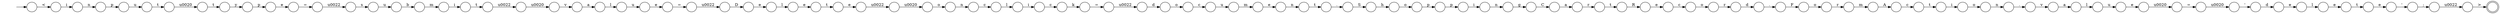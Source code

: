 digraph Automaton {
  rankdir = LR;
  0 [shape=circle,label=""];
  0 -> 30 [label="i"]
  1 [shape=circle,label=""];
  1 -> 11 [label="p"]
  2 [shape=circle,label=""];
  2 -> 25 [label="\u0022"]
  3 [shape=circle,label=""];
  3 -> 72 [label="p"]
  4 [shape=circle,label=""];
  4 -> 1 [label="n"]
  5 [shape=circle,label=""];
  5 -> 64 [label="\u0020"]
  6 [shape=circle,label=""];
  6 -> 79 [label="\u0020"]
  7 [shape=circle,label=""];
  7 -> 44 [label="\u0020"]
  8 [shape=circle,label=""];
  8 -> 66 [label="l"]
  9 [shape=circle,label=""];
  9 -> 94 [label="t"]
  10 [shape=circle,label=""];
  10 -> 40 [label="e"]
  11 [shape=circle,label=""];
  11 -> 89 [label="u"]
  12 [shape=circle,label=""];
  12 -> 19 [label="n"]
  13 [shape=circle,label=""];
  13 -> 46 [label="r"]
  14 [shape=circle,label=""];
  14 -> 21 [label="e"]
  15 [shape=circle,label=""];
  15 -> 49 [label="o"]
  16 [shape=circle,label=""];
  16 -> 41 [label="d"]
  17 [shape=circle,label=""];
  17 -> 75 [label=">"]
  18 [shape=circle,label=""];
  18 -> 87 [label="u"]
  19 [shape=circle,label=""];
  19 -> 84 [label="t"]
  20 [shape=circle,label=""];
  20 -> 23 [label="c"]
  21 [shape=circle,label=""];
  21 -> 98 [label="c"]
  22 [shape=circle,label=""];
  22 -> 9 [label="c"]
  23 [shape=circle,label=""];
  23 -> 57 [label="k"]
  24 [shape=circle,label=""];
  24 -> 101 [label="D"]
  25 [shape=circle,label=""];
  25 -> 15 [label="d"]
  26 [shape=circle,label=""];
  26 -> 47 [label="\u0022"]
  27 [shape=circle,label=""];
  27 -> 34 [label="b"]
  28 [shape=circle,label=""];
  28 -> 33 [label="F"]
  29 [shape=circle,label=""];
  29 -> 32 [label="e"]
  30 [shape=circle,label=""];
  30 -> 26 [label="t"]
  31 [shape=circle,label=""];
  31 -> 74 [label="'"]
  32 [shape=circle,label=""];
  32 -> 80 [label="t"]
  33 [shape=circle,label=""];
  33 -> 63 [label="o"]
  34 [shape=circle,label=""];
  34 -> 0 [label="m"]
  35 [shape=circle,label=""];
  35 -> 76 [label="e"]
  36 [shape=circle,label=""];
  36 -> 62 [label="n"]
  37 [shape=circle,label=""];
  37 -> 35 [label="u"]
  38 [shape=circle,label=""];
  38 -> 28 [label="."]
  39 [shape=circle,label=""];
  39 -> 45 [label="i"]
  40 [shape=circle,label=""];
  40 -> 78 [label="\u0022"]
  41 [shape=circle,label=""];
  41 -> 68 [label="e"]
  42 [shape=circle,label=""];
  42 -> 99 [label="v"]
  43 [shape=circle,label=""];
  43 -> 20 [label="i"]
  44 [shape=circle,label=""];
  44 -> 16 [label="'"]
  45 [shape=circle,label=""];
  45 -> 67 [label="n"]
  46 [shape=circle,label=""];
  46 -> 95 [label="t"]
  47 [shape=circle,label=""];
  47 -> 88 [label="\u0020"]
  48 [shape=circle,label=""];
  48 -> 52 [label="o"]
  49 [shape=circle,label=""];
  49 -> 50 [label="c"]
  50 [shape=circle,label=""];
  50 -> 56 [label="u"]
  51 [shape=circle,label=""];
  51 -> 42 [label="."]
  52 [shape=circle,label=""];
  52 -> 102 [label="p"]
  53 [shape=circle,label=""];
  53 -> 58 [label="a"]
  54 [shape=circle,label=""];
  54 -> 12 [label="e"]
  55 [shape=circle,label=""];
  55 -> 43 [label="l"]
  56 [shape=circle,label=""];
  56 -> 54 [label="m"]
  57 [shape=circle,label=""];
  57 -> 2 [label="="]
  58 [shape=circle,label=""];
  58 -> 37 [label="l"]
  59 [shape=circle,label=""];
  59 -> 92 [label="S"]
  60 [shape=circle,label=""];
  60 -> 13 [label="a"]
  61 [shape=circle,label=""];
  61 -> 3 [label="y"]
  62 [shape=circle,label=""];
  62 -> 55 [label="c"]
  63 [shape=circle,label=""];
  63 -> 97 [label="r"]
  64 [shape=circle,label=""];
  64 -> 61 [label="t"]
  65 [shape=circle,label=""];
  65 -> 100 [label="s"]
  66 [shape=circle,label=""];
  66 -> 96 [label="e"]
  67 [shape=circle,label=""];
  67 -> 69 [label="g"]
  68 [shape=circle,label=""];
  68 -> 29 [label="l"]
  69 [shape=circle,label=""];
  69 -> 60 [label="C"]
  70 [shape=circle,label=""];
  70 -> 85 [label="o"]
  71 [shape=circle,label=""];
  71 -> 24 [label="\u0022"]
  72 [shape=circle,label=""];
  72 -> 93 [label="e"]
  73 [shape=circle,label=""];
  initial [shape=plaintext,label=""];
  initial -> 73
  73 -> 83 [label="<"]
  74 [shape=circle,label=""];
  74 -> 91 [label=";"]
  75 [shape=doublecircle,label=""];
  76 [shape=circle,label=""];
  76 -> 71 [label="="]
  77 [shape=circle,label=""];
  77 -> 22 [label="A"]
  78 [shape=circle,label=""];
  78 -> 81 [label="\u0020"]
  79 [shape=circle,label=""];
  79 -> 7 [label="="]
  80 [shape=circle,label=""];
  80 -> 31 [label="e"]
  81 [shape=circle,label=""];
  81 -> 36 [label="o"]
  82 [shape=circle,label=""];
  82 -> 90 [label="r"]
  83 [shape=circle,label=""];
  83 -> 4 [label="i"]
  84 [shape=circle,label=""];
  84 -> 59 [label="."]
  85 [shape=circle,label=""];
  85 -> 51 [label="n"]
  86 [shape=circle,label=""];
  86 -> 18 [label="l"]
  87 [shape=circle,label=""];
  87 -> 6 [label="e"]
  88 [shape=circle,label=""];
  88 -> 53 [label="v"]
  89 [shape=circle,label=""];
  89 -> 5 [label="t"]
  90 [shape=circle,label=""];
  90 -> 38 [label="d"]
  91 [shape=circle,label=""];
  91 -> 17 [label="\u0022"]
  92 [shape=circle,label=""];
  92 -> 48 [label="h"]
  93 [shape=circle,label=""];
  93 -> 103 [label="="]
  94 [shape=circle,label=""];
  94 -> 70 [label="i"]
  95 [shape=circle,label=""];
  95 -> 14 [label="R"]
  96 [shape=circle,label=""];
  96 -> 10 [label="t"]
  97 [shape=circle,label=""];
  97 -> 77 [label="m"]
  98 [shape=circle,label=""];
  98 -> 82 [label="o"]
  99 [shape=circle,label=""];
  99 -> 86 [label="a"]
  100 [shape=circle,label=""];
  100 -> 27 [label="u"]
  101 [shape=circle,label=""];
  101 -> 8 [label="e"]
  102 [shape=circle,label=""];
  102 -> 39 [label="p"]
  103 [shape=circle,label=""];
  103 -> 65 [label="\u0022"]
}

